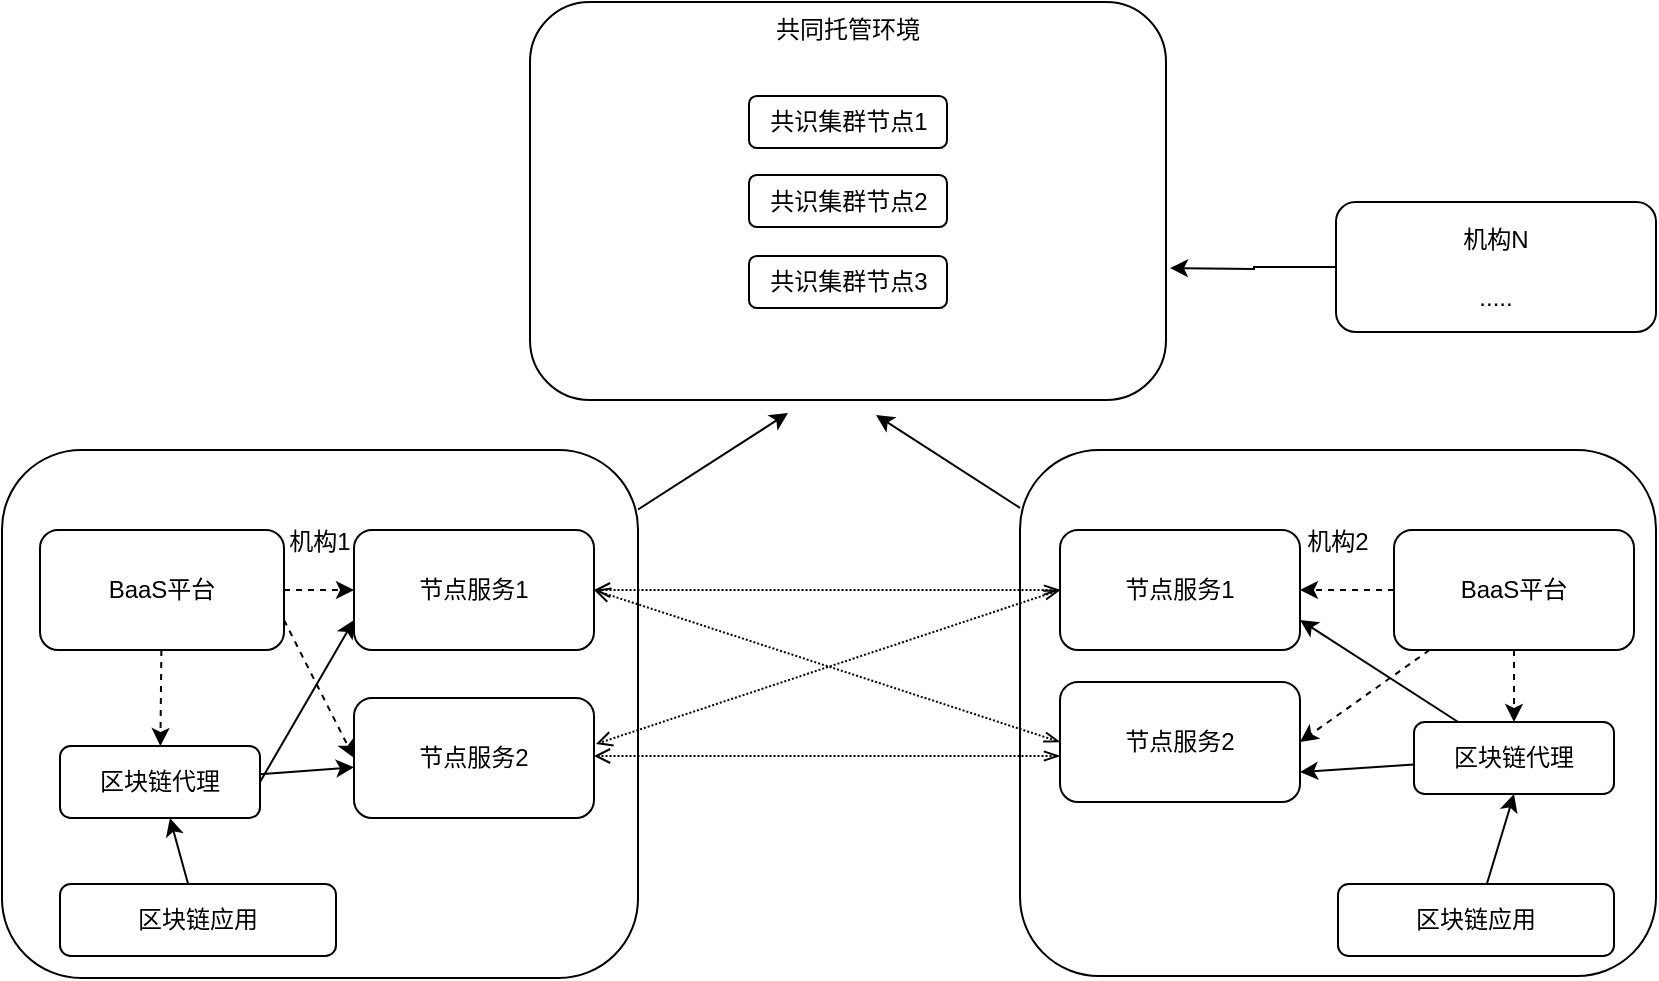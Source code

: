 <mxfile version="10.8.4" type="github"><diagram id="fo-OQB4iyDJSRYzY6xfE" name="第 1 页"><mxGraphModel dx="1394" dy="807" grid="0" gridSize="10" guides="1" tooltips="1" connect="1" arrows="1" fold="1" page="1" pageScale="1" pageWidth="1527" pageHeight="1169" math="0" shadow="0"><root><mxCell id="0"/><mxCell id="1" parent="0"/><mxCell id="3TTQMR8yPgIiuszDt_Rd-9" style="rounded=0;orthogonalLoop=1;jettySize=auto;html=1;" parent="1" source="3TTQMR8yPgIiuszDt_Rd-1" edge="1"><mxGeometry relative="1" as="geometry"><mxPoint x="653" y="330.5" as="targetPoint"/></mxGeometry></mxCell><mxCell id="3TTQMR8yPgIiuszDt_Rd-1" value="机构1&lt;br&gt;&lt;br&gt;&lt;br&gt;&lt;br&gt;&lt;br&gt;&lt;br&gt;&lt;br&gt;&lt;br&gt;&lt;br&gt;&lt;br&gt;&lt;br&gt;&lt;br&gt;&lt;br&gt;" style="rounded=1;whiteSpace=wrap;html=1;" parent="1" vertex="1"><mxGeometry x="260" y="349" width="318" height="264" as="geometry"/></mxCell><mxCell id="3TTQMR8yPgIiuszDt_Rd-10" style="rounded=0;orthogonalLoop=1;jettySize=auto;html=1;" parent="1" source="3TTQMR8yPgIiuszDt_Rd-2" edge="1"><mxGeometry relative="1" as="geometry"><mxPoint x="697" y="331.5" as="targetPoint"/></mxGeometry></mxCell><mxCell id="3TTQMR8yPgIiuszDt_Rd-2" value="机构2&lt;br&gt;&lt;br&gt;&lt;br&gt;&lt;br&gt;&lt;br&gt;&lt;br&gt;&lt;br&gt;&lt;br&gt;&lt;br&gt;&lt;br&gt;&lt;br&gt;&lt;br&gt;&lt;br&gt;" style="rounded=1;whiteSpace=wrap;html=1;" parent="1" vertex="1"><mxGeometry x="769" y="349" width="318" height="263" as="geometry"/></mxCell><mxCell id="3TTQMR8yPgIiuszDt_Rd-3" value="共同托管环境&lt;br&gt;&lt;br&gt;&lt;br&gt;&lt;br&gt;&lt;br&gt;&lt;br&gt;&lt;br&gt;&lt;br&gt;&lt;br&gt;&lt;br&gt;&lt;br&gt;&lt;br&gt;&lt;br&gt;" style="rounded=1;whiteSpace=wrap;html=1;" parent="1" vertex="1"><mxGeometry x="524" y="125" width="318" height="199" as="geometry"/></mxCell><mxCell id="3TTQMR8yPgIiuszDt_Rd-5" style="edgeStyle=orthogonalEdgeStyle;rounded=0;orthogonalLoop=1;jettySize=auto;html=1;" parent="1" source="3TTQMR8yPgIiuszDt_Rd-4" edge="1"><mxGeometry relative="1" as="geometry"><mxPoint x="844" y="258" as="targetPoint"/></mxGeometry></mxCell><mxCell id="3TTQMR8yPgIiuszDt_Rd-4" value="&lt;br&gt;&lt;br&gt;机构N&lt;br&gt;&lt;br&gt;.....&lt;br&gt;&lt;br&gt;&lt;br&gt;" style="rounded=1;whiteSpace=wrap;html=1;" parent="1" vertex="1"><mxGeometry x="927" y="225" width="160" height="65" as="geometry"/></mxCell><mxCell id="3TTQMR8yPgIiuszDt_Rd-6" value="共识集群节点1" style="rounded=1;whiteSpace=wrap;html=1;" parent="1" vertex="1"><mxGeometry x="633.5" y="172" width="99" height="26" as="geometry"/></mxCell><mxCell id="3TTQMR8yPgIiuszDt_Rd-7" value="共识集群节点2&lt;br&gt;" style="rounded=1;whiteSpace=wrap;html=1;" parent="1" vertex="1"><mxGeometry x="633.5" y="211.5" width="99" height="26" as="geometry"/></mxCell><mxCell id="3TTQMR8yPgIiuszDt_Rd-8" value="共识集群节点3" style="rounded=1;whiteSpace=wrap;html=1;" parent="1" vertex="1"><mxGeometry x="633.5" y="252" width="99" height="26" as="geometry"/></mxCell><mxCell id="3TTQMR8yPgIiuszDt_Rd-17" style="edgeStyle=none;rounded=0;orthogonalLoop=1;jettySize=auto;html=1;entryX=0;entryY=0.5;entryDx=0;entryDy=0;exitX=1;exitY=0.75;exitDx=0;exitDy=0;dashed=1;" parent="1" source="3TTQMR8yPgIiuszDt_Rd-11" target="3TTQMR8yPgIiuszDt_Rd-13" edge="1"><mxGeometry relative="1" as="geometry"/></mxCell><mxCell id="3TTQMR8yPgIiuszDt_Rd-18" style="edgeStyle=none;rounded=0;orthogonalLoop=1;jettySize=auto;html=1;entryX=0;entryY=0.5;entryDx=0;entryDy=0;exitX=1;exitY=0.5;exitDx=0;exitDy=0;dashed=1;" parent="1" source="3TTQMR8yPgIiuszDt_Rd-11" target="3TTQMR8yPgIiuszDt_Rd-12" edge="1"><mxGeometry relative="1" as="geometry"/></mxCell><mxCell id="3TTQMR8yPgIiuszDt_Rd-22" style="edgeStyle=none;rounded=0;orthogonalLoop=1;jettySize=auto;html=1;dashed=1;" parent="1" source="3TTQMR8yPgIiuszDt_Rd-11" target="3TTQMR8yPgIiuszDt_Rd-21" edge="1"><mxGeometry relative="1" as="geometry"/></mxCell><mxCell id="3TTQMR8yPgIiuszDt_Rd-11" value="BaaS平台" style="rounded=1;whiteSpace=wrap;html=1;" parent="1" vertex="1"><mxGeometry x="279" y="389" width="122" height="60" as="geometry"/></mxCell><mxCell id="3TTQMR8yPgIiuszDt_Rd-12" value="节点服务1" style="rounded=1;whiteSpace=wrap;html=1;" parent="1" vertex="1"><mxGeometry x="436" y="389" width="120" height="60" as="geometry"/></mxCell><mxCell id="3TTQMR8yPgIiuszDt_Rd-13" value="节点服务2" style="rounded=1;whiteSpace=wrap;html=1;" parent="1" vertex="1"><mxGeometry x="436" y="473" width="120" height="60" as="geometry"/></mxCell><mxCell id="3TTQMR8yPgIiuszDt_Rd-34" style="edgeStyle=none;rounded=1;orthogonalLoop=1;jettySize=auto;html=1;dashed=1;dashPattern=1 1;startArrow=openThin;startFill=0;endArrow=open;endFill=0;" parent="1" source="3TTQMR8yPgIiuszDt_Rd-14" target="3TTQMR8yPgIiuszDt_Rd-12" edge="1"><mxGeometry relative="1" as="geometry"/></mxCell><mxCell id="3TTQMR8yPgIiuszDt_Rd-14" value="节点服务1" style="rounded=1;whiteSpace=wrap;html=1;" parent="1" vertex="1"><mxGeometry x="789" y="389" width="120" height="60" as="geometry"/></mxCell><mxCell id="3TTQMR8yPgIiuszDt_Rd-15" value="节点服务2" style="rounded=1;whiteSpace=wrap;html=1;" parent="1" vertex="1"><mxGeometry x="789" y="465" width="120" height="60" as="geometry"/></mxCell><mxCell id="3TTQMR8yPgIiuszDt_Rd-19" style="edgeStyle=none;rounded=0;orthogonalLoop=1;jettySize=auto;html=1;entryX=1;entryY=0.5;entryDx=0;entryDy=0;dashed=1;" parent="1" source="3TTQMR8yPgIiuszDt_Rd-16" target="3TTQMR8yPgIiuszDt_Rd-14" edge="1"><mxGeometry relative="1" as="geometry"/></mxCell><mxCell id="3TTQMR8yPgIiuszDt_Rd-20" style="edgeStyle=none;rounded=0;orthogonalLoop=1;jettySize=auto;html=1;entryX=1;entryY=0.5;entryDx=0;entryDy=0;dashed=1;" parent="1" source="3TTQMR8yPgIiuszDt_Rd-16" target="3TTQMR8yPgIiuszDt_Rd-15" edge="1"><mxGeometry relative="1" as="geometry"/></mxCell><mxCell id="3TTQMR8yPgIiuszDt_Rd-26" style="edgeStyle=none;rounded=0;orthogonalLoop=1;jettySize=auto;html=1;dashed=1;" parent="1" source="3TTQMR8yPgIiuszDt_Rd-16" target="3TTQMR8yPgIiuszDt_Rd-25" edge="1"><mxGeometry relative="1" as="geometry"/></mxCell><mxCell id="3TTQMR8yPgIiuszDt_Rd-16" value="BaaS平台" style="rounded=1;whiteSpace=wrap;html=1;" parent="1" vertex="1"><mxGeometry x="956" y="389" width="120" height="60" as="geometry"/></mxCell><mxCell id="3TTQMR8yPgIiuszDt_Rd-23" style="edgeStyle=none;rounded=0;orthogonalLoop=1;jettySize=auto;html=1;exitX=1;exitY=0.5;exitDx=0;exitDy=0;entryX=0;entryY=0.75;entryDx=0;entryDy=0;" parent="1" source="3TTQMR8yPgIiuszDt_Rd-21" target="3TTQMR8yPgIiuszDt_Rd-12" edge="1"><mxGeometry relative="1" as="geometry"/></mxCell><mxCell id="3TTQMR8yPgIiuszDt_Rd-24" style="edgeStyle=none;rounded=0;orthogonalLoop=1;jettySize=auto;html=1;" parent="1" source="3TTQMR8yPgIiuszDt_Rd-21" target="3TTQMR8yPgIiuszDt_Rd-13" edge="1"><mxGeometry relative="1" as="geometry"/></mxCell><mxCell id="3TTQMR8yPgIiuszDt_Rd-21" value="区块链代理" style="rounded=1;whiteSpace=wrap;html=1;" parent="1" vertex="1"><mxGeometry x="289" y="497" width="100" height="36" as="geometry"/></mxCell><mxCell id="3TTQMR8yPgIiuszDt_Rd-27" style="edgeStyle=none;rounded=0;orthogonalLoop=1;jettySize=auto;html=1;entryX=1;entryY=0.75;entryDx=0;entryDy=0;" parent="1" source="3TTQMR8yPgIiuszDt_Rd-25" target="3TTQMR8yPgIiuszDt_Rd-14" edge="1"><mxGeometry relative="1" as="geometry"/></mxCell><mxCell id="3TTQMR8yPgIiuszDt_Rd-28" style="edgeStyle=none;rounded=0;orthogonalLoop=1;jettySize=auto;html=1;entryX=1;entryY=0.75;entryDx=0;entryDy=0;" parent="1" source="3TTQMR8yPgIiuszDt_Rd-25" target="3TTQMR8yPgIiuszDt_Rd-15" edge="1"><mxGeometry relative="1" as="geometry"/></mxCell><mxCell id="3TTQMR8yPgIiuszDt_Rd-25" value="区块链代理" style="rounded=1;whiteSpace=wrap;html=1;" parent="1" vertex="1"><mxGeometry x="966" y="485" width="100" height="36" as="geometry"/></mxCell><mxCell id="3TTQMR8yPgIiuszDt_Rd-30" style="edgeStyle=none;rounded=0;orthogonalLoop=1;jettySize=auto;html=1;" parent="1" source="3TTQMR8yPgIiuszDt_Rd-29" target="3TTQMR8yPgIiuszDt_Rd-21" edge="1"><mxGeometry relative="1" as="geometry"/></mxCell><mxCell id="3TTQMR8yPgIiuszDt_Rd-29" value="区块链应用" style="rounded=1;whiteSpace=wrap;html=1;" parent="1" vertex="1"><mxGeometry x="289" y="566" width="138" height="36" as="geometry"/></mxCell><mxCell id="3TTQMR8yPgIiuszDt_Rd-32" style="edgeStyle=none;rounded=0;orthogonalLoop=1;jettySize=auto;html=1;entryX=0.5;entryY=1;entryDx=0;entryDy=0;" parent="1" source="3TTQMR8yPgIiuszDt_Rd-31" target="3TTQMR8yPgIiuszDt_Rd-25" edge="1"><mxGeometry relative="1" as="geometry"/></mxCell><mxCell id="3TTQMR8yPgIiuszDt_Rd-31" value="区块链应用" style="rounded=1;whiteSpace=wrap;html=1;" parent="1" vertex="1"><mxGeometry x="928" y="566" width="138" height="36" as="geometry"/></mxCell><mxCell id="3TTQMR8yPgIiuszDt_Rd-35" style="edgeStyle=none;rounded=1;orthogonalLoop=1;jettySize=auto;html=1;dashed=1;dashPattern=1 1;startArrow=openThin;startFill=0;endArrow=open;endFill=0;" parent="1" edge="1"><mxGeometry relative="1" as="geometry"><mxPoint x="789" y="502" as="sourcePoint"/><mxPoint x="556" y="502" as="targetPoint"/></mxGeometry></mxCell><mxCell id="3TTQMR8yPgIiuszDt_Rd-36" style="edgeStyle=none;rounded=1;orthogonalLoop=1;jettySize=auto;html=1;dashed=1;dashPattern=1 1;startArrow=openThin;startFill=0;endArrow=open;endFill=0;exitX=0;exitY=0.5;exitDx=0;exitDy=0;" parent="1" source="3TTQMR8yPgIiuszDt_Rd-15" edge="1"><mxGeometry relative="1" as="geometry"><mxPoint x="789" y="419" as="sourcePoint"/><mxPoint x="556" y="419" as="targetPoint"/></mxGeometry></mxCell><mxCell id="3TTQMR8yPgIiuszDt_Rd-37" style="edgeStyle=none;rounded=1;orthogonalLoop=1;jettySize=auto;html=1;dashed=1;dashPattern=1 1;startArrow=openThin;startFill=0;endArrow=open;endFill=0;exitX=0;exitY=0.5;exitDx=0;exitDy=0;" parent="1" source="3TTQMR8yPgIiuszDt_Rd-14" edge="1"><mxGeometry relative="1" as="geometry"><mxPoint x="819" y="449" as="sourcePoint"/><mxPoint x="557" y="496" as="targetPoint"/></mxGeometry></mxCell></root></mxGraphModel></diagram></mxfile>